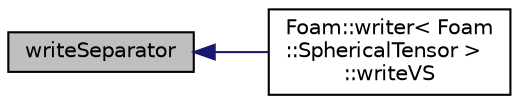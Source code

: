 digraph "writeSeparator"
{
  bgcolor="transparent";
  edge [fontname="Helvetica",fontsize="10",labelfontname="Helvetica",labelfontsize="10"];
  node [fontname="Helvetica",fontsize="10",shape=record];
  rankdir="LR";
  Node45 [label="writeSeparator",height=0.2,width=0.4,color="black", fillcolor="grey75", style="filled", fontcolor="black"];
  Node45 -> Node46 [dir="back",color="midnightblue",fontsize="10",style="solid",fontname="Helvetica"];
  Node46 [label="Foam::writer\< Foam\l::SphericalTensor \>\l::writeVS",height=0.2,width=0.4,color="black",URL="$a22641.html#a47beeb4b6bada3e3c7b474e80c8a0e0f"];
}
